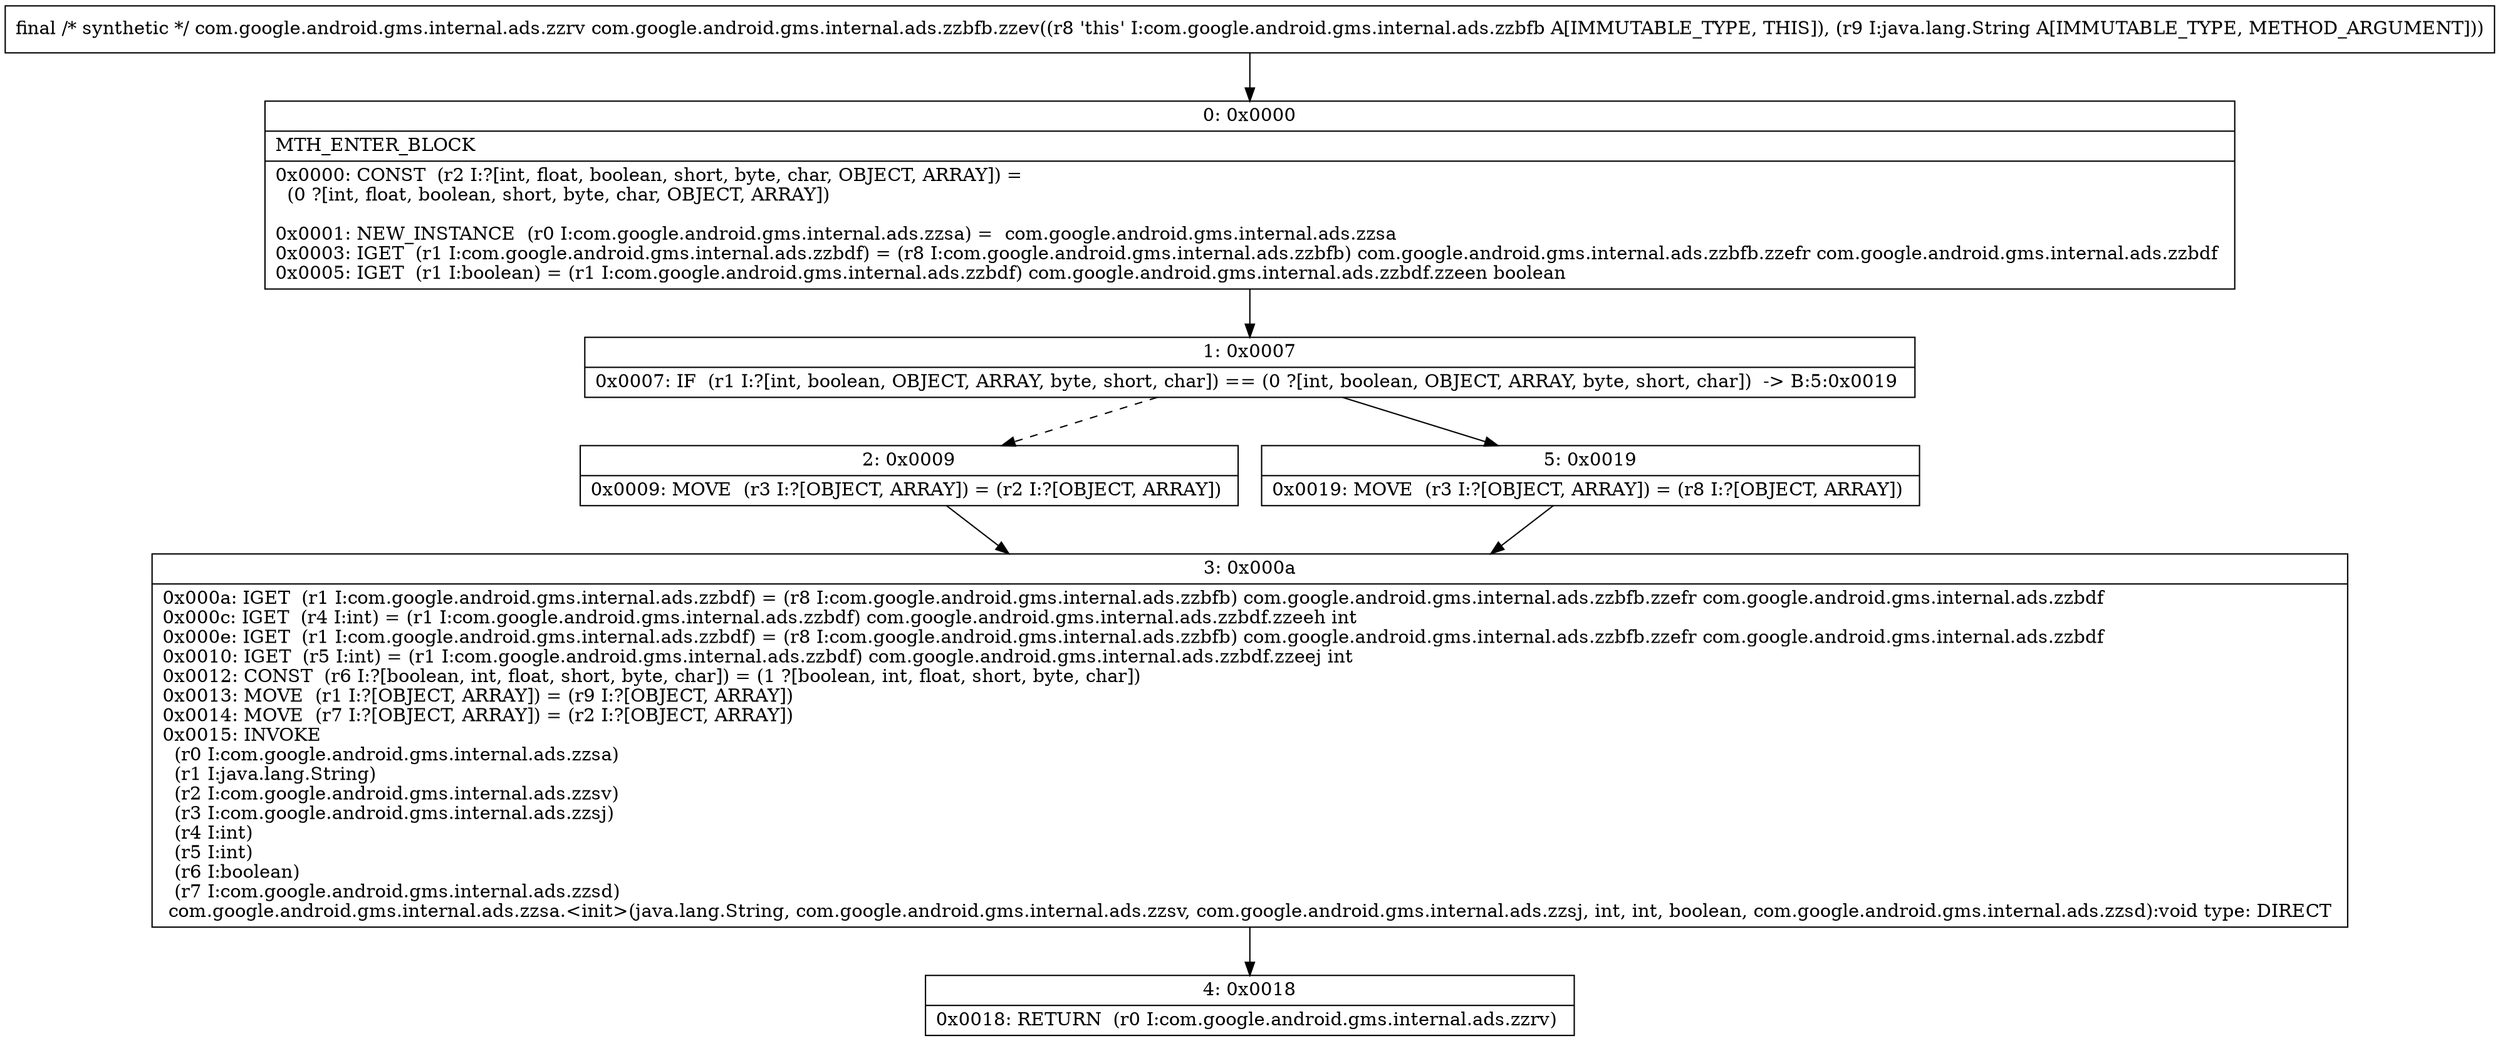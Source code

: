digraph "CFG forcom.google.android.gms.internal.ads.zzbfb.zzev(Ljava\/lang\/String;)Lcom\/google\/android\/gms\/internal\/ads\/zzrv;" {
Node_0 [shape=record,label="{0\:\ 0x0000|MTH_ENTER_BLOCK\l|0x0000: CONST  (r2 I:?[int, float, boolean, short, byte, char, OBJECT, ARRAY]) = \l  (0 ?[int, float, boolean, short, byte, char, OBJECT, ARRAY])\l \l0x0001: NEW_INSTANCE  (r0 I:com.google.android.gms.internal.ads.zzsa) =  com.google.android.gms.internal.ads.zzsa \l0x0003: IGET  (r1 I:com.google.android.gms.internal.ads.zzbdf) = (r8 I:com.google.android.gms.internal.ads.zzbfb) com.google.android.gms.internal.ads.zzbfb.zzefr com.google.android.gms.internal.ads.zzbdf \l0x0005: IGET  (r1 I:boolean) = (r1 I:com.google.android.gms.internal.ads.zzbdf) com.google.android.gms.internal.ads.zzbdf.zzeen boolean \l}"];
Node_1 [shape=record,label="{1\:\ 0x0007|0x0007: IF  (r1 I:?[int, boolean, OBJECT, ARRAY, byte, short, char]) == (0 ?[int, boolean, OBJECT, ARRAY, byte, short, char])  \-\> B:5:0x0019 \l}"];
Node_2 [shape=record,label="{2\:\ 0x0009|0x0009: MOVE  (r3 I:?[OBJECT, ARRAY]) = (r2 I:?[OBJECT, ARRAY]) \l}"];
Node_3 [shape=record,label="{3\:\ 0x000a|0x000a: IGET  (r1 I:com.google.android.gms.internal.ads.zzbdf) = (r8 I:com.google.android.gms.internal.ads.zzbfb) com.google.android.gms.internal.ads.zzbfb.zzefr com.google.android.gms.internal.ads.zzbdf \l0x000c: IGET  (r4 I:int) = (r1 I:com.google.android.gms.internal.ads.zzbdf) com.google.android.gms.internal.ads.zzbdf.zzeeh int \l0x000e: IGET  (r1 I:com.google.android.gms.internal.ads.zzbdf) = (r8 I:com.google.android.gms.internal.ads.zzbfb) com.google.android.gms.internal.ads.zzbfb.zzefr com.google.android.gms.internal.ads.zzbdf \l0x0010: IGET  (r5 I:int) = (r1 I:com.google.android.gms.internal.ads.zzbdf) com.google.android.gms.internal.ads.zzbdf.zzeej int \l0x0012: CONST  (r6 I:?[boolean, int, float, short, byte, char]) = (1 ?[boolean, int, float, short, byte, char]) \l0x0013: MOVE  (r1 I:?[OBJECT, ARRAY]) = (r9 I:?[OBJECT, ARRAY]) \l0x0014: MOVE  (r7 I:?[OBJECT, ARRAY]) = (r2 I:?[OBJECT, ARRAY]) \l0x0015: INVOKE  \l  (r0 I:com.google.android.gms.internal.ads.zzsa)\l  (r1 I:java.lang.String)\l  (r2 I:com.google.android.gms.internal.ads.zzsv)\l  (r3 I:com.google.android.gms.internal.ads.zzsj)\l  (r4 I:int)\l  (r5 I:int)\l  (r6 I:boolean)\l  (r7 I:com.google.android.gms.internal.ads.zzsd)\l com.google.android.gms.internal.ads.zzsa.\<init\>(java.lang.String, com.google.android.gms.internal.ads.zzsv, com.google.android.gms.internal.ads.zzsj, int, int, boolean, com.google.android.gms.internal.ads.zzsd):void type: DIRECT \l}"];
Node_4 [shape=record,label="{4\:\ 0x0018|0x0018: RETURN  (r0 I:com.google.android.gms.internal.ads.zzrv) \l}"];
Node_5 [shape=record,label="{5\:\ 0x0019|0x0019: MOVE  (r3 I:?[OBJECT, ARRAY]) = (r8 I:?[OBJECT, ARRAY]) \l}"];
MethodNode[shape=record,label="{final \/* synthetic *\/ com.google.android.gms.internal.ads.zzrv com.google.android.gms.internal.ads.zzbfb.zzev((r8 'this' I:com.google.android.gms.internal.ads.zzbfb A[IMMUTABLE_TYPE, THIS]), (r9 I:java.lang.String A[IMMUTABLE_TYPE, METHOD_ARGUMENT])) }"];
MethodNode -> Node_0;
Node_0 -> Node_1;
Node_1 -> Node_2[style=dashed];
Node_1 -> Node_5;
Node_2 -> Node_3;
Node_3 -> Node_4;
Node_5 -> Node_3;
}

